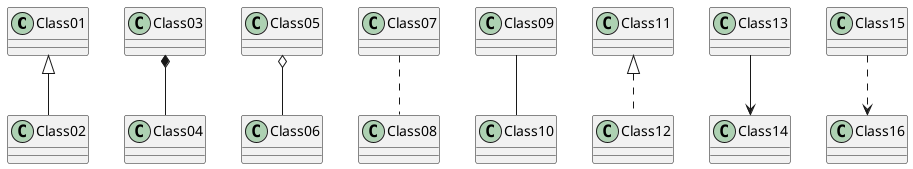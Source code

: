 @startuml
Class01 <|-- Class02
Class03 *-- Class04
Class05 o-- Class06
Class07 .. Class08
Class09 -- Class10
Class11 <|.. Class12
Class13 --> Class14
Class15 ..> Class16

@enduml
